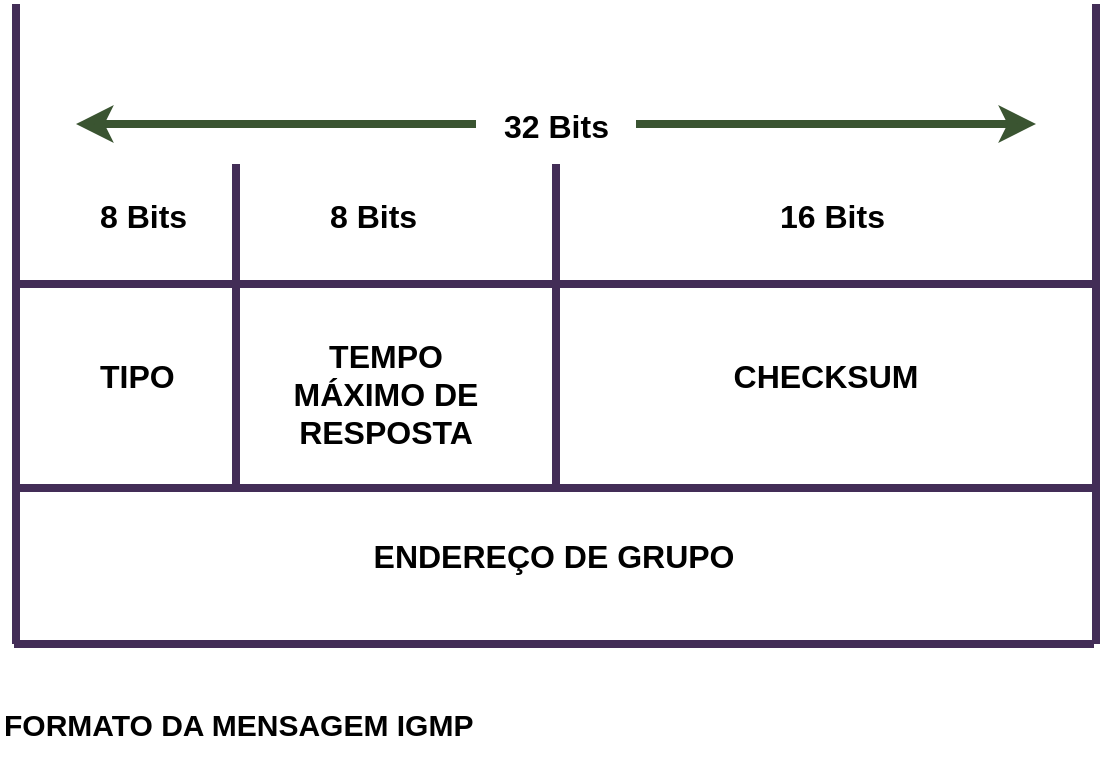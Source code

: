 <mxfile version="26.0.8">
  <diagram name="Página-1" id="RsyaZGnKzZuYgTZht-ri">
    <mxGraphModel dx="1194" dy="716" grid="1" gridSize="10" guides="1" tooltips="1" connect="1" arrows="1" fold="1" page="1" pageScale="1" pageWidth="827" pageHeight="1169" math="0" shadow="0">
      <root>
        <mxCell id="0" />
        <mxCell id="1" parent="0" />
        <mxCell id="dRNNjarhrwVg-8_Ku8zv-1" value="32 Bits" style="text;html=1;whiteSpace=wrap;overflow=hidden;rounded=0;fontFamily=Helvetica;fontSize=16;fontStyle=1;fontColor=light-dark(#000000,#FFD966);" vertex="1" parent="1">
          <mxGeometry x="372" y="285" width="80" height="30" as="geometry" />
        </mxCell>
        <mxCell id="dRNNjarhrwVg-8_Ku8zv-2" value="" style="endArrow=classic;html=1;rounded=0;hachureGap=4;fontFamily=Architects Daughter;fontSource=https%3A%2F%2Ffonts.googleapis.com%2Fcss%3Ffamily%3DArchitects%2BDaughter;fontSize=16;strokeWidth=4;fillColor=#6d8764;strokeColor=#3A5431;" edge="1" parent="1">
          <mxGeometry width="50" height="50" relative="1" as="geometry">
            <mxPoint x="360" y="300" as="sourcePoint" />
            <mxPoint x="160" y="300" as="targetPoint" />
          </mxGeometry>
        </mxCell>
        <mxCell id="dRNNjarhrwVg-8_Ku8zv-3" value="" style="endArrow=none;html=1;rounded=0;hachureGap=4;fontFamily=Architects Daughter;fontSource=https%3A%2F%2Ffonts.googleapis.com%2Fcss%3Ffamily%3DArchitects%2BDaughter;fontSize=16;strokeWidth=4;startFill=1;startArrow=classic;fillColor=#6d8764;strokeColor=#3A5431;" edge="1" parent="1">
          <mxGeometry width="50" height="50" relative="1" as="geometry">
            <mxPoint x="640" y="300" as="sourcePoint" />
            <mxPoint x="440" y="300" as="targetPoint" />
          </mxGeometry>
        </mxCell>
        <mxCell id="dRNNjarhrwVg-8_Ku8zv-4" value="8 Bits" style="text;html=1;whiteSpace=wrap;overflow=hidden;rounded=0;fontFamily=Helvetica;fontSize=16;fontStyle=1;fontColor=light-dark(#000000,#FFD966);" vertex="1" parent="1">
          <mxGeometry x="285" y="330" width="60" height="30" as="geometry" />
        </mxCell>
        <mxCell id="dRNNjarhrwVg-8_Ku8zv-5" value="8 Bits" style="text;html=1;whiteSpace=wrap;overflow=hidden;rounded=0;fontFamily=Helvetica;fontSize=16;fontStyle=1;fontColor=light-dark(#000000,#FFD966);" vertex="1" parent="1">
          <mxGeometry x="170" y="330" width="80" height="30" as="geometry" />
        </mxCell>
        <mxCell id="dRNNjarhrwVg-8_Ku8zv-6" value="TIPO" style="text;html=1;whiteSpace=wrap;overflow=hidden;rounded=0;fontFamily=Helvetica;fontSize=16;fontStyle=1;fontColor=light-dark(#000000,#FFD966);" vertex="1" parent="1">
          <mxGeometry x="170" y="410" width="80" height="30" as="geometry" />
        </mxCell>
        <mxCell id="dRNNjarhrwVg-8_Ku8zv-7" value="TEMPO MÁXIMO DE RESPOSTA" style="text;html=1;whiteSpace=wrap;overflow=hidden;rounded=0;fontFamily=Helvetica;fontSize=16;fontStyle=1;align=center;fontColor=light-dark(#000000,#FFD966);" vertex="1" parent="1">
          <mxGeometry x="260" y="400" width="110" height="60" as="geometry" />
        </mxCell>
        <mxCell id="dRNNjarhrwVg-8_Ku8zv-9" value="CHECKSUM" style="text;html=1;whiteSpace=wrap;overflow=hidden;rounded=0;fontFamily=Helvetica;fontSize=16;fontStyle=1;align=center;fontColor=light-dark(#000000,#FFD966);" vertex="1" parent="1">
          <mxGeometry x="480" y="410" width="110" height="60" as="geometry" />
        </mxCell>
        <mxCell id="dRNNjarhrwVg-8_Ku8zv-10" value="16 Bits" style="text;html=1;whiteSpace=wrap;overflow=hidden;rounded=0;fontFamily=Helvetica;fontSize=16;fontStyle=1;fontColor=light-dark(#000000,#FFD966);" vertex="1" parent="1">
          <mxGeometry x="510" y="330" width="80" height="30" as="geometry" />
        </mxCell>
        <mxCell id="dRNNjarhrwVg-8_Ku8zv-11" value="" style="endArrow=none;html=1;rounded=0;hachureGap=4;fontFamily=Architects Daughter;fontSource=https%3A%2F%2Ffonts.googleapis.com%2Fcss%3Ffamily%3DArchitects%2BDaughter;fontSize=12;strokeWidth=4;fillColor=#76608a;strokeColor=#432D57;" edge="1" parent="1">
          <mxGeometry width="50" height="50" relative="1" as="geometry">
            <mxPoint x="130" y="560" as="sourcePoint" />
            <mxPoint x="130" y="240" as="targetPoint" />
          </mxGeometry>
        </mxCell>
        <mxCell id="dRNNjarhrwVg-8_Ku8zv-12" value="" style="endArrow=none;html=1;rounded=0;hachureGap=4;fontFamily=Architects Daughter;fontSource=https%3A%2F%2Ffonts.googleapis.com%2Fcss%3Ffamily%3DArchitects%2BDaughter;fontSize=12;strokeWidth=4;fillColor=#76608a;strokeColor=#432D57;" edge="1" parent="1">
          <mxGeometry width="50" height="50" relative="1" as="geometry">
            <mxPoint x="670" y="560" as="sourcePoint" />
            <mxPoint x="670" y="240" as="targetPoint" />
          </mxGeometry>
        </mxCell>
        <mxCell id="dRNNjarhrwVg-8_Ku8zv-13" value="" style="endArrow=none;html=1;rounded=0;hachureGap=4;fontFamily=Architects Daughter;fontSource=https%3A%2F%2Ffonts.googleapis.com%2Fcss%3Ffamily%3DArchitects%2BDaughter;strokeWidth=4;fillColor=#76608a;strokeColor=#432D57;" edge="1" parent="1">
          <mxGeometry width="50" height="50" relative="1" as="geometry">
            <mxPoint x="130" y="482" as="sourcePoint" />
            <mxPoint x="670" y="482" as="targetPoint" />
          </mxGeometry>
        </mxCell>
        <mxCell id="dRNNjarhrwVg-8_Ku8zv-14" value="" style="endArrow=none;html=1;rounded=0;hachureGap=4;fontFamily=Architects Daughter;fontSource=https%3A%2F%2Ffonts.googleapis.com%2Fcss%3Ffamily%3DArchitects%2BDaughter;strokeWidth=4;fillColor=#76608a;strokeColor=#432D57;" edge="1" parent="1">
          <mxGeometry width="50" height="50" relative="1" as="geometry">
            <mxPoint x="130" y="380" as="sourcePoint" />
            <mxPoint x="670" y="380" as="targetPoint" />
          </mxGeometry>
        </mxCell>
        <mxCell id="dRNNjarhrwVg-8_Ku8zv-15" value="" style="endArrow=none;html=1;rounded=0;hachureGap=4;fontFamily=Architects Daughter;fontSource=https%3A%2F%2Ffonts.googleapis.com%2Fcss%3Ffamily%3DArchitects%2BDaughter;strokeWidth=4;fillColor=#76608a;strokeColor=#432D57;" edge="1" parent="1">
          <mxGeometry width="50" height="50" relative="1" as="geometry">
            <mxPoint x="400" y="480" as="sourcePoint" />
            <mxPoint x="400" y="320" as="targetPoint" />
          </mxGeometry>
        </mxCell>
        <mxCell id="dRNNjarhrwVg-8_Ku8zv-16" value="ENDEREÇO DE GRUPO" style="text;html=1;whiteSpace=wrap;overflow=hidden;rounded=0;fontFamily=Helvetica;fontSize=16;fontStyle=1;align=center;fontColor=light-dark(#000000,#FFD966);" vertex="1" parent="1">
          <mxGeometry x="280" y="500" width="238" height="40" as="geometry" />
        </mxCell>
        <mxCell id="dRNNjarhrwVg-8_Ku8zv-17" value="" style="endArrow=none;html=1;rounded=0;hachureGap=4;fontFamily=Architects Daughter;fontSource=https%3A%2F%2Ffonts.googleapis.com%2Fcss%3Ffamily%3DArchitects%2BDaughter;strokeWidth=4;fillColor=#76608a;strokeColor=#432D57;" edge="1" parent="1">
          <mxGeometry width="50" height="50" relative="1" as="geometry">
            <mxPoint x="129" y="560" as="sourcePoint" />
            <mxPoint x="669" y="560" as="targetPoint" />
          </mxGeometry>
        </mxCell>
        <mxCell id="dRNNjarhrwVg-8_Ku8zv-18" value="" style="endArrow=none;html=1;rounded=0;hachureGap=4;fontFamily=Architects Daughter;fontSource=https%3A%2F%2Ffonts.googleapis.com%2Fcss%3Ffamily%3DArchitects%2BDaughter;strokeWidth=4;fillColor=#76608a;strokeColor=#432D57;" edge="1" parent="1">
          <mxGeometry width="50" height="50" relative="1" as="geometry">
            <mxPoint x="240" y="480" as="sourcePoint" />
            <mxPoint x="240" y="320" as="targetPoint" />
          </mxGeometry>
        </mxCell>
        <mxCell id="dRNNjarhrwVg-8_Ku8zv-19" value="FORMATO DA MENSAGEM IGMP" style="text;html=1;whiteSpace=wrap;overflow=hidden;rounded=0;fontFamily=Helvetica;fontSize=15;fontStyle=1" vertex="1" parent="1">
          <mxGeometry x="122" y="585" width="250" height="30" as="geometry" />
        </mxCell>
      </root>
    </mxGraphModel>
  </diagram>
</mxfile>
